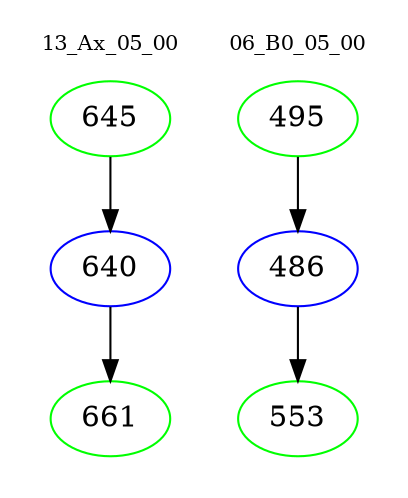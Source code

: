 digraph{
subgraph cluster_0 {
color = white
label = "13_Ax_05_00";
fontsize=10;
T0_645 [label="645", color="green"]
T0_645 -> T0_640 [color="black"]
T0_640 [label="640", color="blue"]
T0_640 -> T0_661 [color="black"]
T0_661 [label="661", color="green"]
}
subgraph cluster_1 {
color = white
label = "06_B0_05_00";
fontsize=10;
T1_495 [label="495", color="green"]
T1_495 -> T1_486 [color="black"]
T1_486 [label="486", color="blue"]
T1_486 -> T1_553 [color="black"]
T1_553 [label="553", color="green"]
}
}
